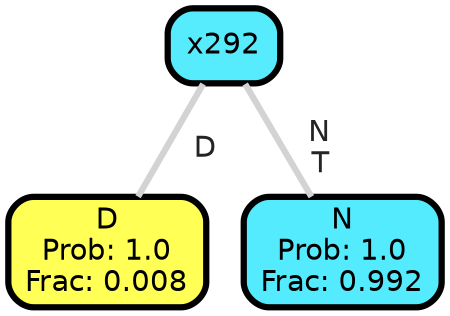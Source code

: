 graph Tree {
node [shape=box, style="filled, rounded",color="black",penwidth="3",fontcolor="black",                 fontname=helvetica] ;
graph [ranksep="0 equally", splines=straight,                 bgcolor=transparent, dpi=200] ;
edge [fontname=helvetica, fontweight=bold,fontcolor=grey14,color=lightgray] ;
0 [label="D
Prob: 1.0
Frac: 0.008", fillcolor="#ffff55"] ;
1 [label="x292", fillcolor="#56ebfd"] ;
2 [label="N
Prob: 1.0
Frac: 0.992", fillcolor="#55ebff"] ;
1 -- 0 [label=" D",penwidth=3] ;
1 -- 2 [label=" N\n T",penwidth=3] ;
{rank = same;}}